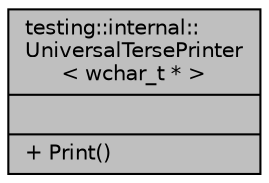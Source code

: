 digraph "testing::internal::UniversalTersePrinter&lt; wchar_t * &gt;"
{
 // LATEX_PDF_SIZE
  edge [fontname="Helvetica",fontsize="10",labelfontname="Helvetica",labelfontsize="10"];
  node [fontname="Helvetica",fontsize="10",shape=record];
  Node1 [label="{testing::internal::\lUniversalTersePrinter\l\< wchar_t * \>\n||+ Print()\l}",height=0.2,width=0.4,color="black", fillcolor="grey75", style="filled", fontcolor="black",tooltip=" "];
}
